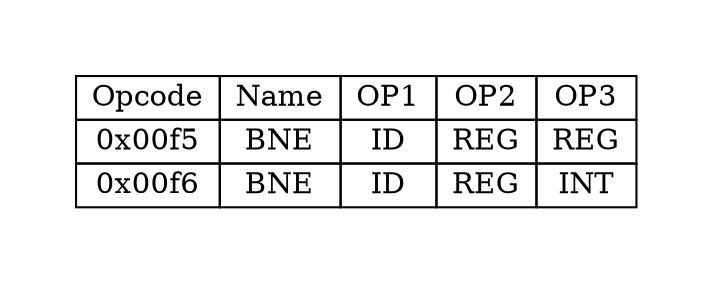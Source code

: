 digraph{
graph [pad="0.5", nodesep="0.5", ranksep="2" ]
node[shape=plain]
Foo [label=<
<table border="0" cellborder="1" cellspacing="0">
<tr><td> Opcode </td> <td> Name </td> <td> OP1 </td><td> OP2 </td><td> OP3 </td> </tr>
<tr><td> 0x00f5 </td><td> BNE </td><td> ID </td><td> REG </td><td> REG </td> </tr>
<tr><td> 0x00f6 </td><td> BNE </td><td> ID </td><td> REG </td><td> INT </td> </tr>
</table>>];
}
